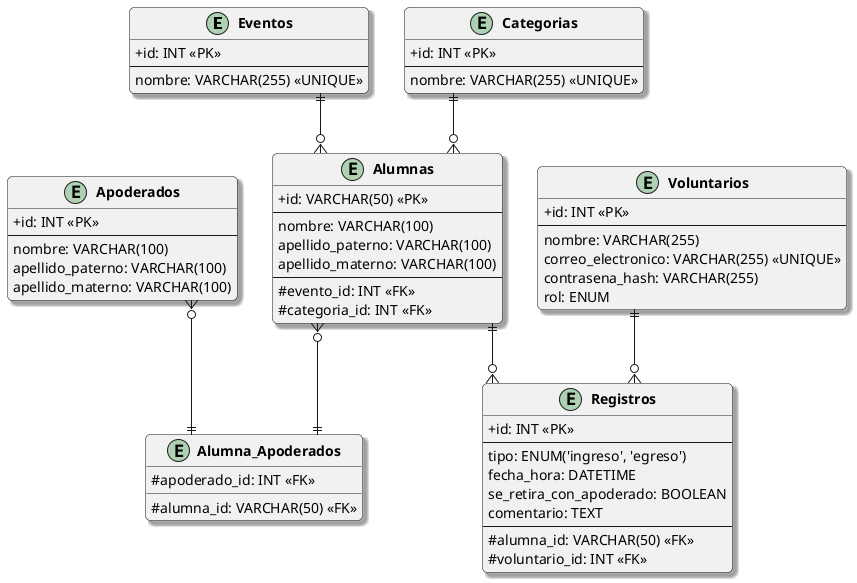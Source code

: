 @startuml
' --- Configuraciones de Apariencia ---
skinparam linetype ortho
skinparam roundcorner 10
skinparam shadowing true
skinparam handwritten false
skinparam classAttributeIconSize 0
skinparam database {
  borderColor #555555
  backgroundColor #F2F2F2
}
hide empty members

' --- Definición de Entidades (Tablas) ---

entity "<b>Eventos</b>" as Eventos {
  + id: INT <<PK>>
  --
  nombre: VARCHAR(255) <<UNIQUE>>
}

entity "<b>Categorias</b>" as Categorias {
  + id: INT <<PK>>
  --
  nombre: VARCHAR(255) <<UNIQUE>>
}

entity "<b>Voluntarios</b>" as Voluntarios {
  + id: INT <<PK>>
  --
  nombre: VARCHAR(255)
  correo_electronico: VARCHAR(255) <<UNIQUE>>
  contrasena_hash: VARCHAR(255)
  rol: ENUM
}

entity "<b>Alumnas</b>" as Alumnas {
  + id: VARCHAR(50) <<PK>>
  --
  nombre: VARCHAR(100)
  apellido_paterno: VARCHAR(100)
  apellido_materno: VARCHAR(100)
  --
  # evento_id: INT <<FK>>
  # categoria_id: INT <<FK>>
}

entity "<b>Apoderados</b>" as Apoderados {
  + id: INT <<PK>>
  --
  nombre: VARCHAR(100)
  apellido_paterno: VARCHAR(100)
  apellido_materno: VARCHAR(100)
}

' Tabla intermedia para la relación N:M
entity "<b>Alumna_Apoderados</b>" as Alumna_Apoderados {
  # alumna_id: VARCHAR(50) <<FK>>
  # apoderado_id: INT <<FK>>
}


entity "<b>Registros</b>" as Registros {
  + id: INT <<PK>>
  --
  tipo: ENUM('ingreso', 'egreso')
  fecha_hora: DATETIME
  se_retira_con_apoderado: BOOLEAN
  comentario: TEXT
  --
  # alumna_id: VARCHAR(50) <<FK>>
  # voluntario_id: INT <<FK>>
}

' --- Definición de Relaciones ---

' Relaciones Uno a Muchos
Eventos      ||--o{ Alumnas
Categorias   ||--o{ Alumnas
Voluntarios  ||--o{ Registros
Alumnas      ||--o{ Registros

' Relación Muchos a Muchos a través de la tabla intermedia
Alumnas }o--|| Alumna_Apoderados
Apoderados }o--|| Alumna_Apoderados

@enduml
